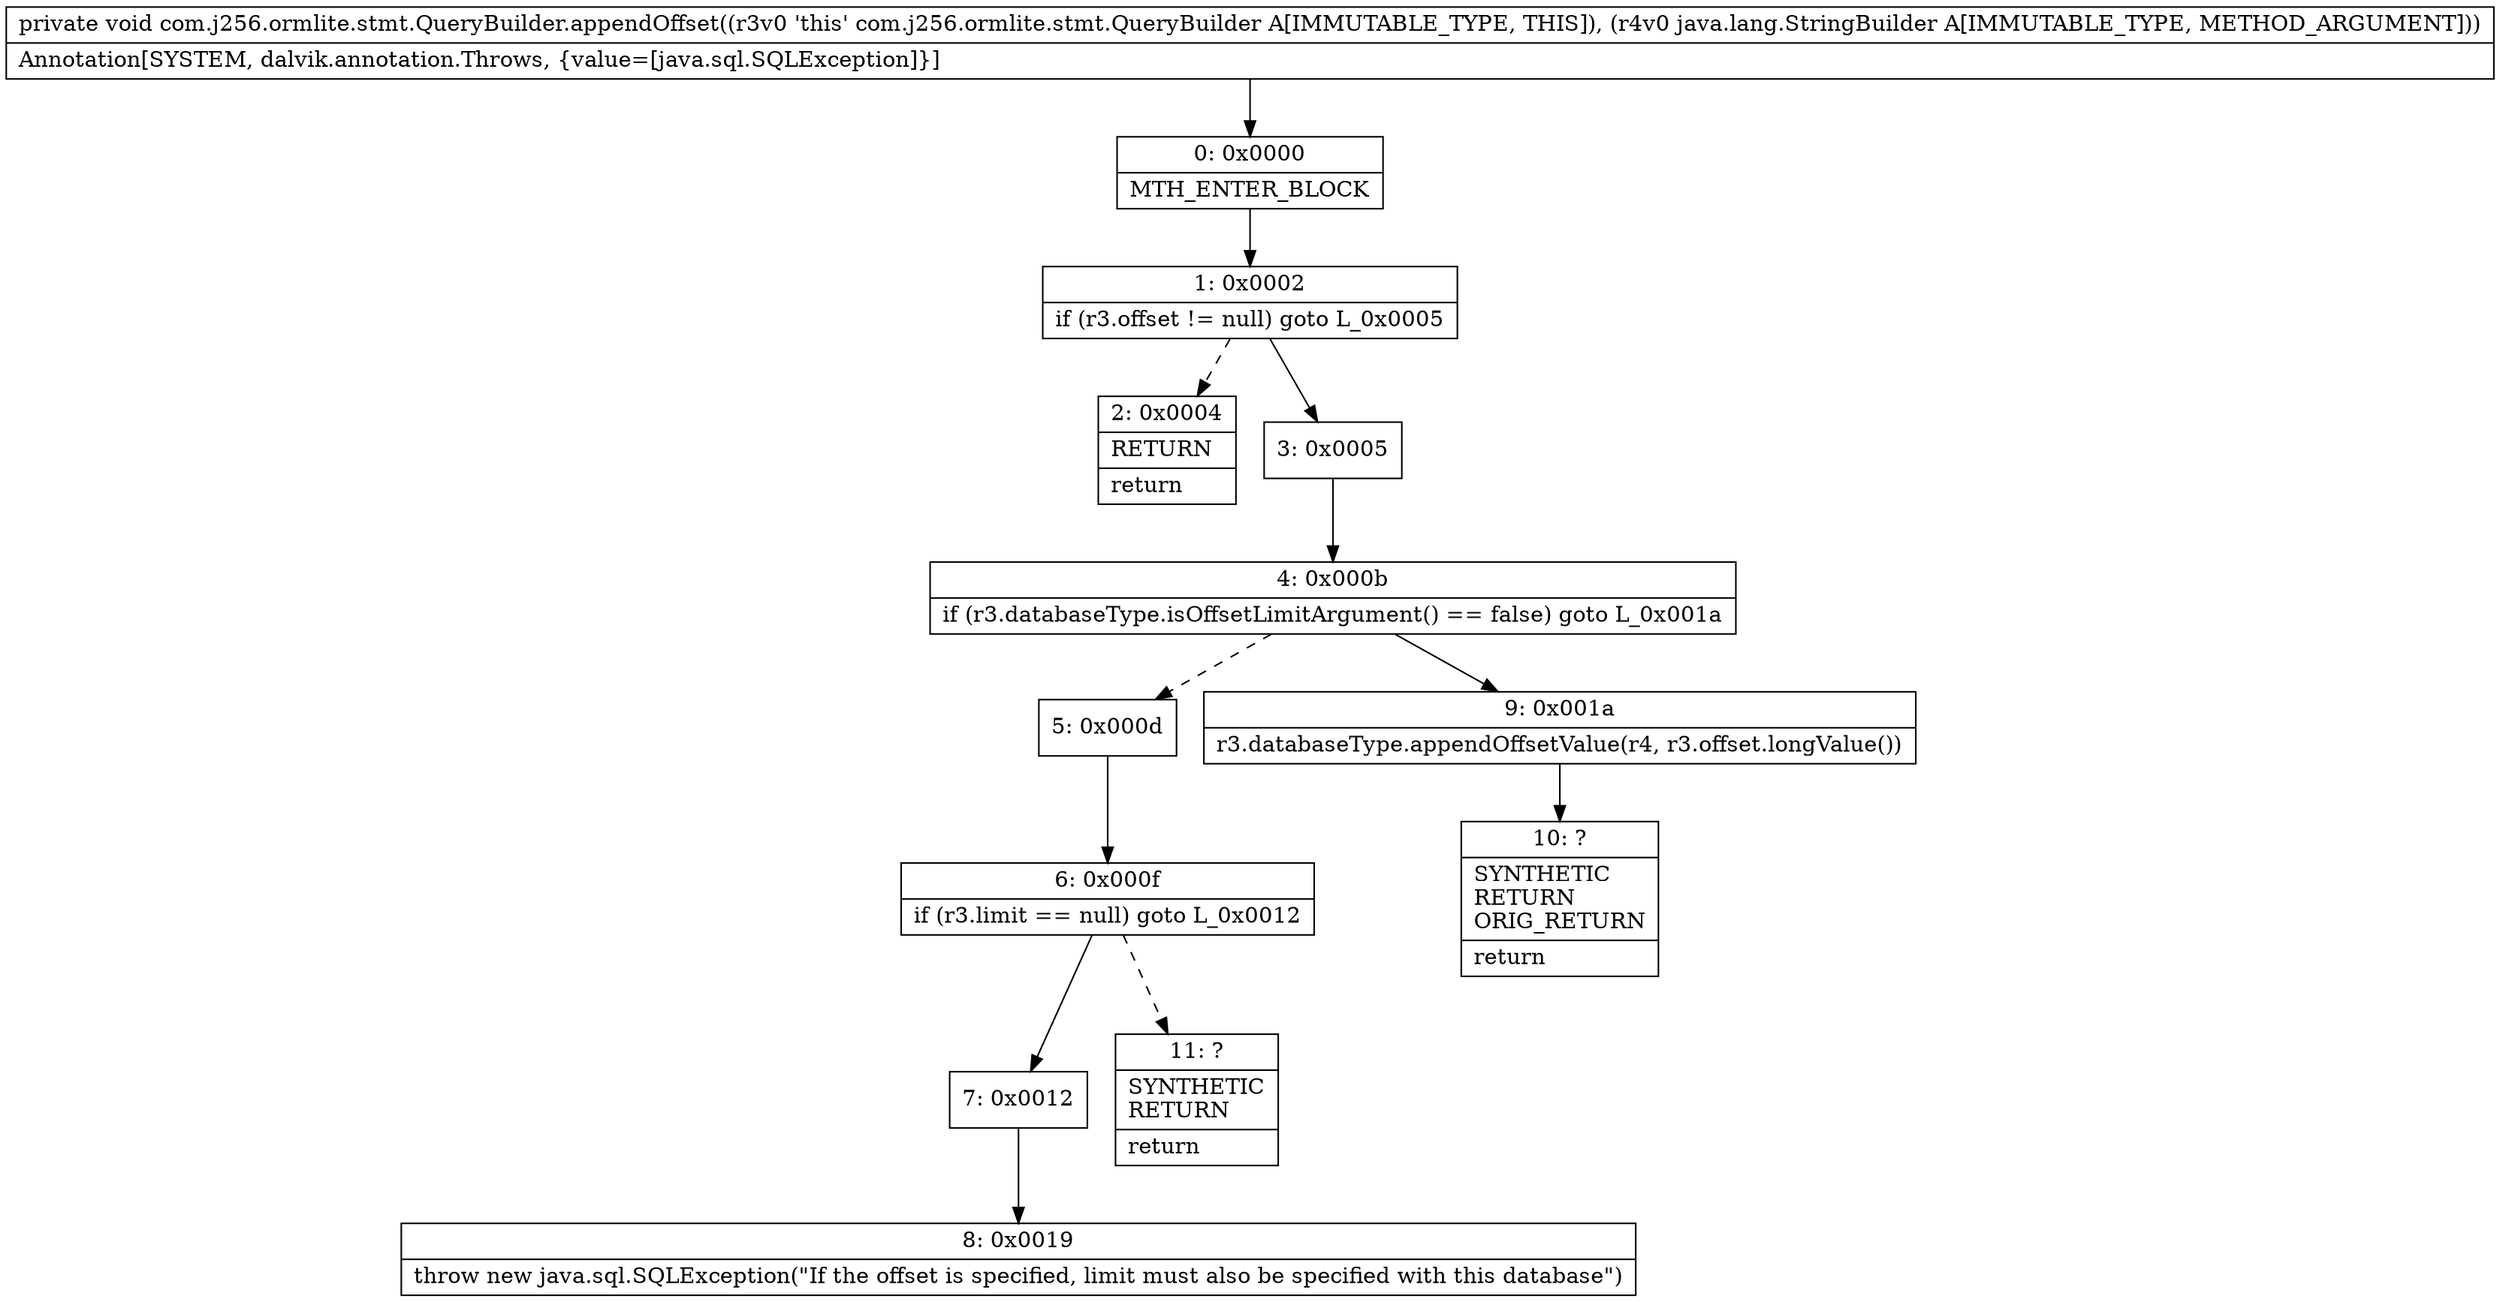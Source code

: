digraph "CFG forcom.j256.ormlite.stmt.QueryBuilder.appendOffset(Ljava\/lang\/StringBuilder;)V" {
Node_0 [shape=record,label="{0\:\ 0x0000|MTH_ENTER_BLOCK\l}"];
Node_1 [shape=record,label="{1\:\ 0x0002|if (r3.offset != null) goto L_0x0005\l}"];
Node_2 [shape=record,label="{2\:\ 0x0004|RETURN\l|return\l}"];
Node_3 [shape=record,label="{3\:\ 0x0005}"];
Node_4 [shape=record,label="{4\:\ 0x000b|if (r3.databaseType.isOffsetLimitArgument() == false) goto L_0x001a\l}"];
Node_5 [shape=record,label="{5\:\ 0x000d}"];
Node_6 [shape=record,label="{6\:\ 0x000f|if (r3.limit == null) goto L_0x0012\l}"];
Node_7 [shape=record,label="{7\:\ 0x0012}"];
Node_8 [shape=record,label="{8\:\ 0x0019|throw new java.sql.SQLException(\"If the offset is specified, limit must also be specified with this database\")\l}"];
Node_9 [shape=record,label="{9\:\ 0x001a|r3.databaseType.appendOffsetValue(r4, r3.offset.longValue())\l}"];
Node_10 [shape=record,label="{10\:\ ?|SYNTHETIC\lRETURN\lORIG_RETURN\l|return\l}"];
Node_11 [shape=record,label="{11\:\ ?|SYNTHETIC\lRETURN\l|return\l}"];
MethodNode[shape=record,label="{private void com.j256.ormlite.stmt.QueryBuilder.appendOffset((r3v0 'this' com.j256.ormlite.stmt.QueryBuilder A[IMMUTABLE_TYPE, THIS]), (r4v0 java.lang.StringBuilder A[IMMUTABLE_TYPE, METHOD_ARGUMENT]))  | Annotation[SYSTEM, dalvik.annotation.Throws, \{value=[java.sql.SQLException]\}]\l}"];
MethodNode -> Node_0;
Node_0 -> Node_1;
Node_1 -> Node_2[style=dashed];
Node_1 -> Node_3;
Node_3 -> Node_4;
Node_4 -> Node_5[style=dashed];
Node_4 -> Node_9;
Node_5 -> Node_6;
Node_6 -> Node_7;
Node_6 -> Node_11[style=dashed];
Node_7 -> Node_8;
Node_9 -> Node_10;
}

